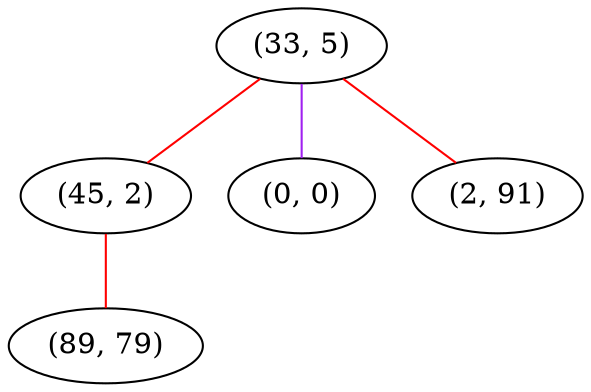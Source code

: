 graph "" {
"(33, 5)";
"(45, 2)";
"(0, 0)";
"(2, 91)";
"(89, 79)";
"(33, 5)" -- "(45, 2)"  [color=red, key=0, weight=1];
"(33, 5)" -- "(0, 0)"  [color=purple, key=0, weight=4];
"(33, 5)" -- "(2, 91)"  [color=red, key=0, weight=1];
"(45, 2)" -- "(89, 79)"  [color=red, key=0, weight=1];
}
